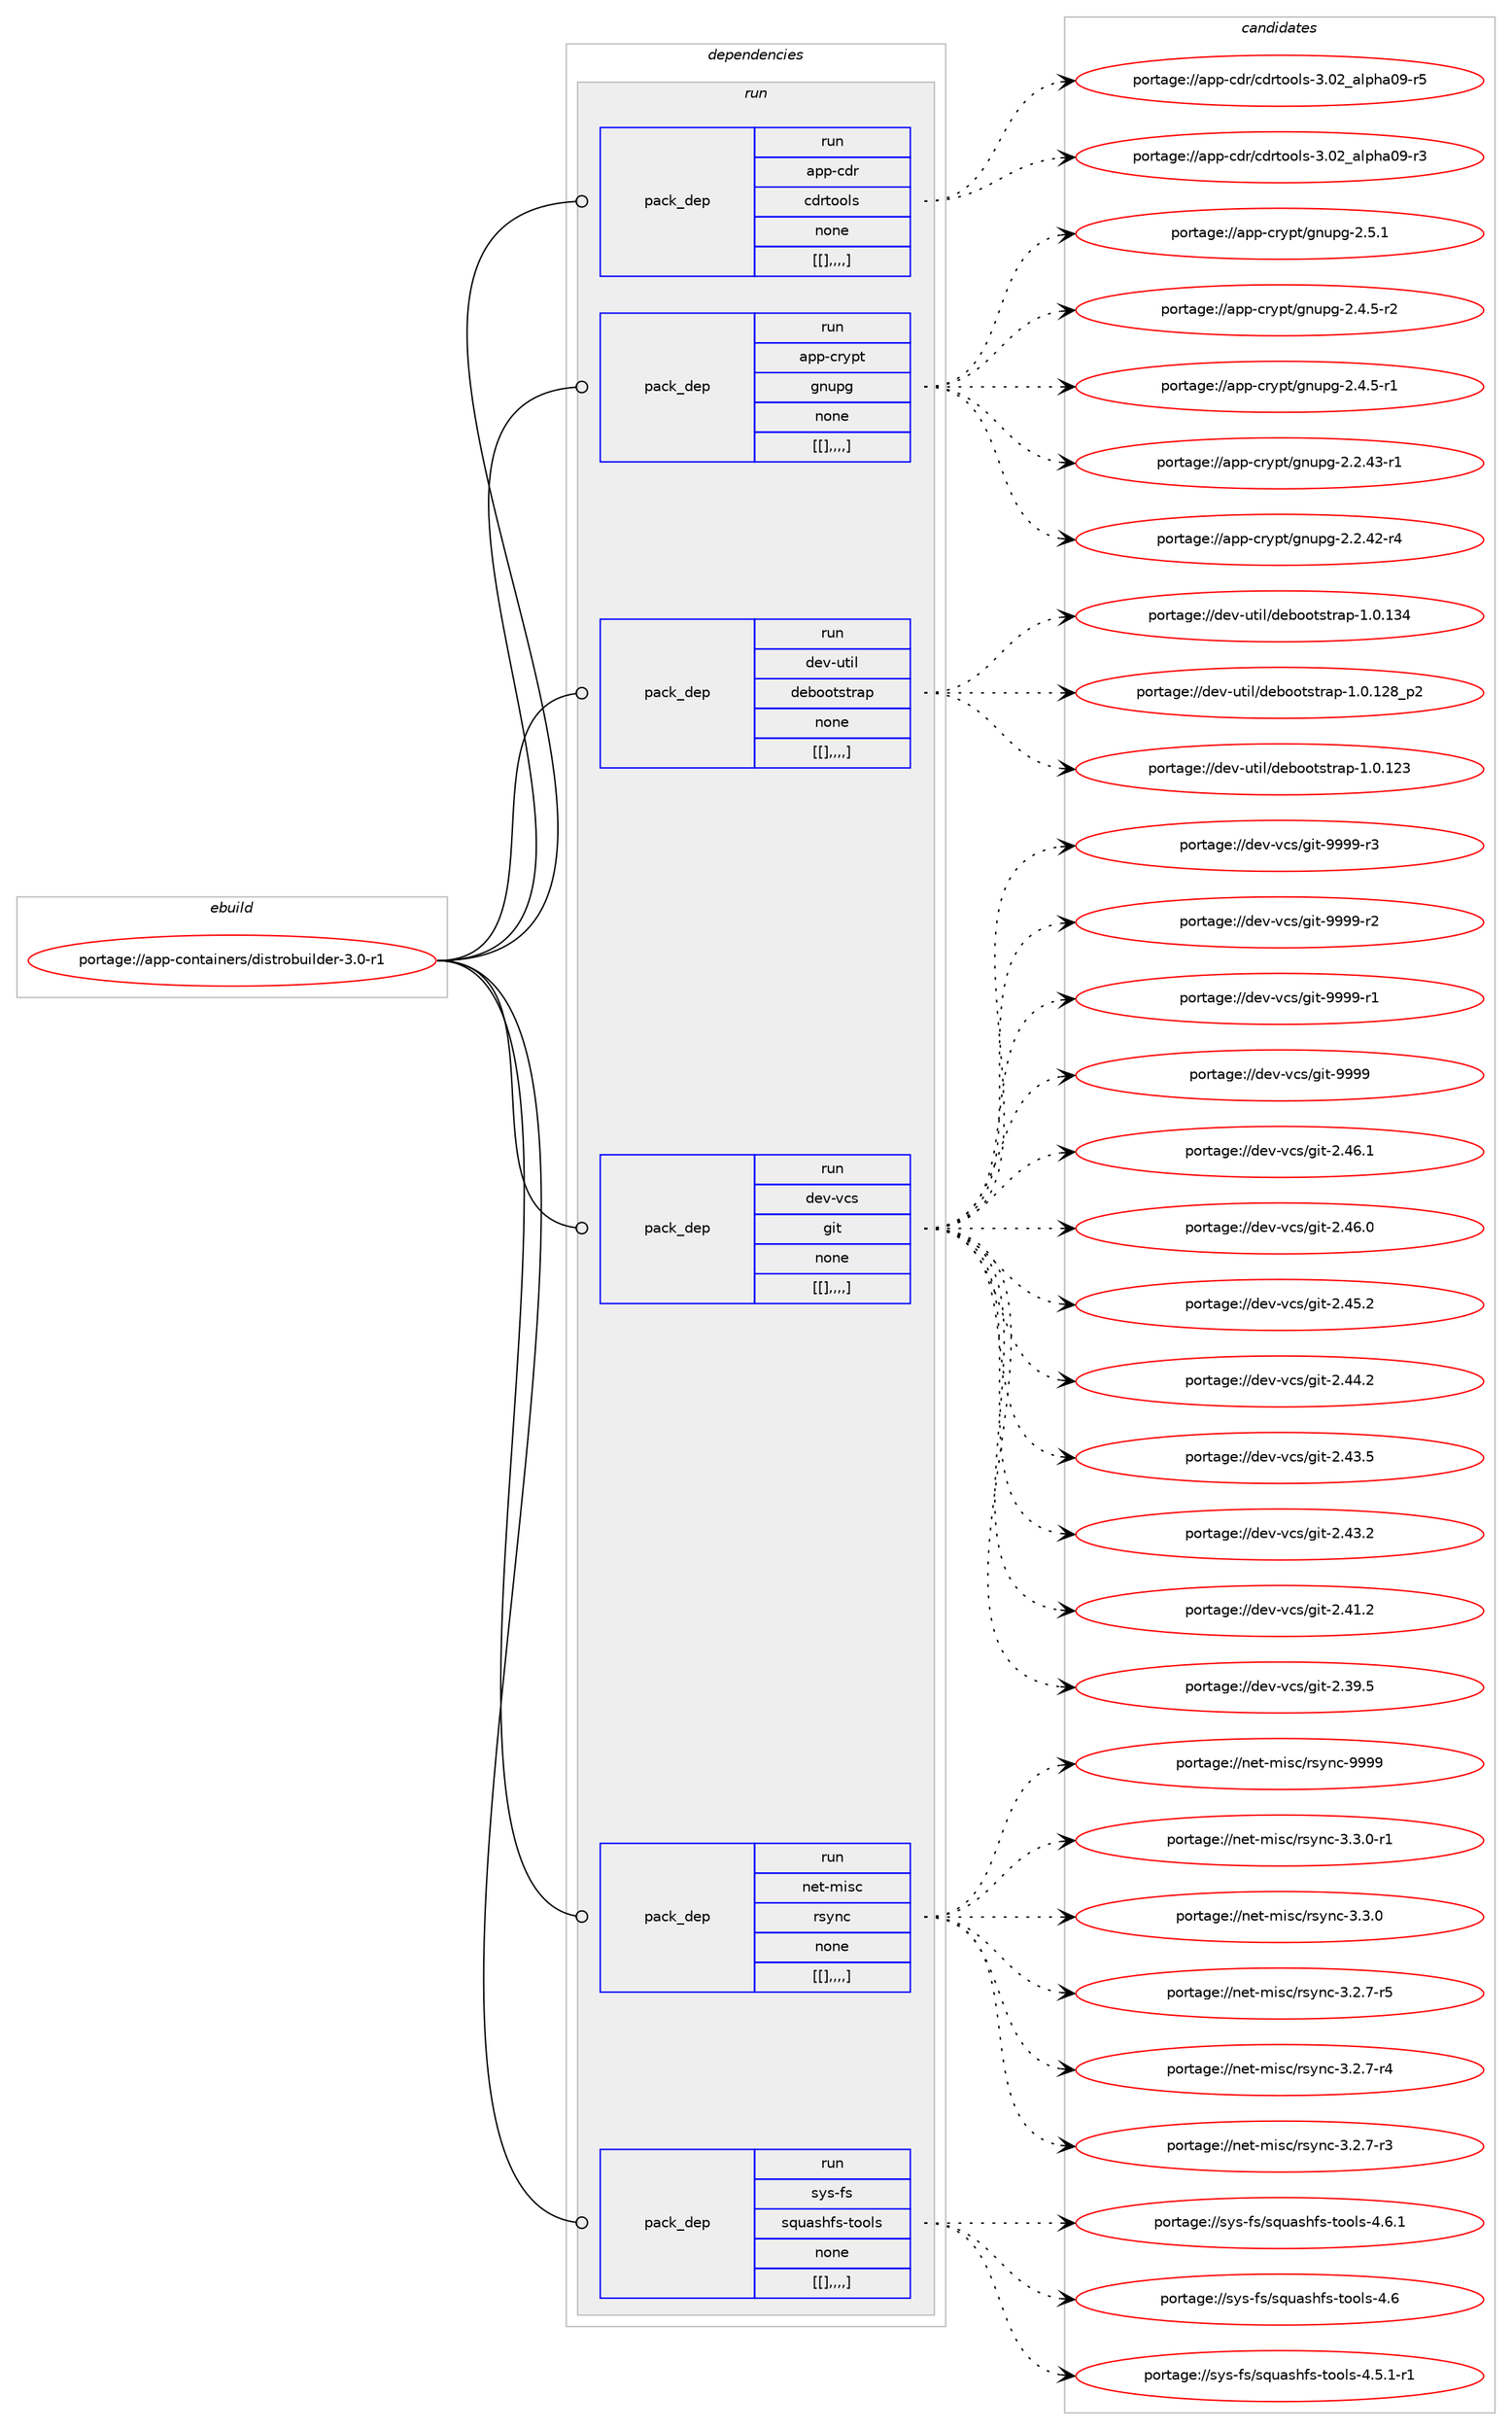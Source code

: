 digraph prolog {

# *************
# Graph options
# *************

newrank=true;
concentrate=true;
compound=true;
graph [rankdir=LR,fontname=Helvetica,fontsize=10,ranksep=1.5];#, ranksep=2.5, nodesep=0.2];
edge  [arrowhead=vee];
node  [fontname=Helvetica,fontsize=10];

# **********
# The ebuild
# **********

subgraph cluster_leftcol {
color=gray;
label=<<i>ebuild</i>>;
id [label="portage://app-containers/distrobuilder-3.0-r1", color=red, width=4, href="../app-containers/distrobuilder-3.0-r1.svg"];
}

# ****************
# The dependencies
# ****************

subgraph cluster_midcol {
color=gray;
label=<<i>dependencies</i>>;
subgraph cluster_compile {
fillcolor="#eeeeee";
style=filled;
label=<<i>compile</i>>;
}
subgraph cluster_compileandrun {
fillcolor="#eeeeee";
style=filled;
label=<<i>compile and run</i>>;
}
subgraph cluster_run {
fillcolor="#eeeeee";
style=filled;
label=<<i>run</i>>;
subgraph pack8385 {
dependency11688 [label=<<TABLE BORDER="0" CELLBORDER="1" CELLSPACING="0" CELLPADDING="4" WIDTH="220"><TR><TD ROWSPAN="6" CELLPADDING="30">pack_dep</TD></TR><TR><TD WIDTH="110">run</TD></TR><TR><TD>app-cdr</TD></TR><TR><TD>cdrtools</TD></TR><TR><TD>none</TD></TR><TR><TD>[[],,,,]</TD></TR></TABLE>>, shape=none, color=blue];
}
id:e -> dependency11688:w [weight=20,style="solid",arrowhead="odot"];
subgraph pack8386 {
dependency11689 [label=<<TABLE BORDER="0" CELLBORDER="1" CELLSPACING="0" CELLPADDING="4" WIDTH="220"><TR><TD ROWSPAN="6" CELLPADDING="30">pack_dep</TD></TR><TR><TD WIDTH="110">run</TD></TR><TR><TD>app-crypt</TD></TR><TR><TD>gnupg</TD></TR><TR><TD>none</TD></TR><TR><TD>[[],,,,]</TD></TR></TABLE>>, shape=none, color=blue];
}
id:e -> dependency11689:w [weight=20,style="solid",arrowhead="odot"];
subgraph pack8387 {
dependency11690 [label=<<TABLE BORDER="0" CELLBORDER="1" CELLSPACING="0" CELLPADDING="4" WIDTH="220"><TR><TD ROWSPAN="6" CELLPADDING="30">pack_dep</TD></TR><TR><TD WIDTH="110">run</TD></TR><TR><TD>dev-util</TD></TR><TR><TD>debootstrap</TD></TR><TR><TD>none</TD></TR><TR><TD>[[],,,,]</TD></TR></TABLE>>, shape=none, color=blue];
}
id:e -> dependency11690:w [weight=20,style="solid",arrowhead="odot"];
subgraph pack8388 {
dependency11691 [label=<<TABLE BORDER="0" CELLBORDER="1" CELLSPACING="0" CELLPADDING="4" WIDTH="220"><TR><TD ROWSPAN="6" CELLPADDING="30">pack_dep</TD></TR><TR><TD WIDTH="110">run</TD></TR><TR><TD>dev-vcs</TD></TR><TR><TD>git</TD></TR><TR><TD>none</TD></TR><TR><TD>[[],,,,]</TD></TR></TABLE>>, shape=none, color=blue];
}
id:e -> dependency11691:w [weight=20,style="solid",arrowhead="odot"];
subgraph pack8389 {
dependency11692 [label=<<TABLE BORDER="0" CELLBORDER="1" CELLSPACING="0" CELLPADDING="4" WIDTH="220"><TR><TD ROWSPAN="6" CELLPADDING="30">pack_dep</TD></TR><TR><TD WIDTH="110">run</TD></TR><TR><TD>net-misc</TD></TR><TR><TD>rsync</TD></TR><TR><TD>none</TD></TR><TR><TD>[[],,,,]</TD></TR></TABLE>>, shape=none, color=blue];
}
id:e -> dependency11692:w [weight=20,style="solid",arrowhead="odot"];
subgraph pack8390 {
dependency11693 [label=<<TABLE BORDER="0" CELLBORDER="1" CELLSPACING="0" CELLPADDING="4" WIDTH="220"><TR><TD ROWSPAN="6" CELLPADDING="30">pack_dep</TD></TR><TR><TD WIDTH="110">run</TD></TR><TR><TD>sys-fs</TD></TR><TR><TD>squashfs-tools</TD></TR><TR><TD>none</TD></TR><TR><TD>[[],,,,]</TD></TR></TABLE>>, shape=none, color=blue];
}
id:e -> dependency11693:w [weight=20,style="solid",arrowhead="odot"];
}
}

# **************
# The candidates
# **************

subgraph cluster_choices {
rank=same;
color=gray;
label=<<i>candidates</i>>;

subgraph choice8385 {
color=black;
nodesep=1;
choice9711211245991001144799100114116111111108115455146485095971081121049748574511453 [label="portage://app-cdr/cdrtools-3.02_alpha09-r5", color=red, width=4,href="../app-cdr/cdrtools-3.02_alpha09-r5.svg"];
choice9711211245991001144799100114116111111108115455146485095971081121049748574511451 [label="portage://app-cdr/cdrtools-3.02_alpha09-r3", color=red, width=4,href="../app-cdr/cdrtools-3.02_alpha09-r3.svg"];
dependency11688:e -> choice9711211245991001144799100114116111111108115455146485095971081121049748574511453:w [style=dotted,weight="100"];
dependency11688:e -> choice9711211245991001144799100114116111111108115455146485095971081121049748574511451:w [style=dotted,weight="100"];
}
subgraph choice8386 {
color=black;
nodesep=1;
choice97112112459911412111211647103110117112103455046534649 [label="portage://app-crypt/gnupg-2.5.1", color=red, width=4,href="../app-crypt/gnupg-2.5.1.svg"];
choice971121124599114121112116471031101171121034550465246534511450 [label="portage://app-crypt/gnupg-2.4.5-r2", color=red, width=4,href="../app-crypt/gnupg-2.4.5-r2.svg"];
choice971121124599114121112116471031101171121034550465246534511449 [label="portage://app-crypt/gnupg-2.4.5-r1", color=red, width=4,href="../app-crypt/gnupg-2.4.5-r1.svg"];
choice97112112459911412111211647103110117112103455046504652514511449 [label="portage://app-crypt/gnupg-2.2.43-r1", color=red, width=4,href="../app-crypt/gnupg-2.2.43-r1.svg"];
choice97112112459911412111211647103110117112103455046504652504511452 [label="portage://app-crypt/gnupg-2.2.42-r4", color=red, width=4,href="../app-crypt/gnupg-2.2.42-r4.svg"];
dependency11689:e -> choice97112112459911412111211647103110117112103455046534649:w [style=dotted,weight="100"];
dependency11689:e -> choice971121124599114121112116471031101171121034550465246534511450:w [style=dotted,weight="100"];
dependency11689:e -> choice971121124599114121112116471031101171121034550465246534511449:w [style=dotted,weight="100"];
dependency11689:e -> choice97112112459911412111211647103110117112103455046504652514511449:w [style=dotted,weight="100"];
dependency11689:e -> choice97112112459911412111211647103110117112103455046504652504511452:w [style=dotted,weight="100"];
}
subgraph choice8387 {
color=black;
nodesep=1;
choice100101118451171161051084710010198111111116115116114971124549464846495152 [label="portage://dev-util/debootstrap-1.0.134", color=red, width=4,href="../dev-util/debootstrap-1.0.134.svg"];
choice1001011184511711610510847100101981111111161151161149711245494648464950569511250 [label="portage://dev-util/debootstrap-1.0.128_p2", color=red, width=4,href="../dev-util/debootstrap-1.0.128_p2.svg"];
choice100101118451171161051084710010198111111116115116114971124549464846495051 [label="portage://dev-util/debootstrap-1.0.123", color=red, width=4,href="../dev-util/debootstrap-1.0.123.svg"];
dependency11690:e -> choice100101118451171161051084710010198111111116115116114971124549464846495152:w [style=dotted,weight="100"];
dependency11690:e -> choice1001011184511711610510847100101981111111161151161149711245494648464950569511250:w [style=dotted,weight="100"];
dependency11690:e -> choice100101118451171161051084710010198111111116115116114971124549464846495051:w [style=dotted,weight="100"];
}
subgraph choice8388 {
color=black;
nodesep=1;
choice10010111845118991154710310511645575757574511451 [label="portage://dev-vcs/git-9999-r3", color=red, width=4,href="../dev-vcs/git-9999-r3.svg"];
choice10010111845118991154710310511645575757574511450 [label="portage://dev-vcs/git-9999-r2", color=red, width=4,href="../dev-vcs/git-9999-r2.svg"];
choice10010111845118991154710310511645575757574511449 [label="portage://dev-vcs/git-9999-r1", color=red, width=4,href="../dev-vcs/git-9999-r1.svg"];
choice1001011184511899115471031051164557575757 [label="portage://dev-vcs/git-9999", color=red, width=4,href="../dev-vcs/git-9999.svg"];
choice10010111845118991154710310511645504652544649 [label="portage://dev-vcs/git-2.46.1", color=red, width=4,href="../dev-vcs/git-2.46.1.svg"];
choice10010111845118991154710310511645504652544648 [label="portage://dev-vcs/git-2.46.0", color=red, width=4,href="../dev-vcs/git-2.46.0.svg"];
choice10010111845118991154710310511645504652534650 [label="portage://dev-vcs/git-2.45.2", color=red, width=4,href="../dev-vcs/git-2.45.2.svg"];
choice10010111845118991154710310511645504652524650 [label="portage://dev-vcs/git-2.44.2", color=red, width=4,href="../dev-vcs/git-2.44.2.svg"];
choice10010111845118991154710310511645504652514653 [label="portage://dev-vcs/git-2.43.5", color=red, width=4,href="../dev-vcs/git-2.43.5.svg"];
choice10010111845118991154710310511645504652514650 [label="portage://dev-vcs/git-2.43.2", color=red, width=4,href="../dev-vcs/git-2.43.2.svg"];
choice10010111845118991154710310511645504652494650 [label="portage://dev-vcs/git-2.41.2", color=red, width=4,href="../dev-vcs/git-2.41.2.svg"];
choice10010111845118991154710310511645504651574653 [label="portage://dev-vcs/git-2.39.5", color=red, width=4,href="../dev-vcs/git-2.39.5.svg"];
dependency11691:e -> choice10010111845118991154710310511645575757574511451:w [style=dotted,weight="100"];
dependency11691:e -> choice10010111845118991154710310511645575757574511450:w [style=dotted,weight="100"];
dependency11691:e -> choice10010111845118991154710310511645575757574511449:w [style=dotted,weight="100"];
dependency11691:e -> choice1001011184511899115471031051164557575757:w [style=dotted,weight="100"];
dependency11691:e -> choice10010111845118991154710310511645504652544649:w [style=dotted,weight="100"];
dependency11691:e -> choice10010111845118991154710310511645504652544648:w [style=dotted,weight="100"];
dependency11691:e -> choice10010111845118991154710310511645504652534650:w [style=dotted,weight="100"];
dependency11691:e -> choice10010111845118991154710310511645504652524650:w [style=dotted,weight="100"];
dependency11691:e -> choice10010111845118991154710310511645504652514653:w [style=dotted,weight="100"];
dependency11691:e -> choice10010111845118991154710310511645504652514650:w [style=dotted,weight="100"];
dependency11691:e -> choice10010111845118991154710310511645504652494650:w [style=dotted,weight="100"];
dependency11691:e -> choice10010111845118991154710310511645504651574653:w [style=dotted,weight="100"];
}
subgraph choice8389 {
color=black;
nodesep=1;
choice110101116451091051159947114115121110994557575757 [label="portage://net-misc/rsync-9999", color=red, width=4,href="../net-misc/rsync-9999.svg"];
choice110101116451091051159947114115121110994551465146484511449 [label="portage://net-misc/rsync-3.3.0-r1", color=red, width=4,href="../net-misc/rsync-3.3.0-r1.svg"];
choice11010111645109105115994711411512111099455146514648 [label="portage://net-misc/rsync-3.3.0", color=red, width=4,href="../net-misc/rsync-3.3.0.svg"];
choice110101116451091051159947114115121110994551465046554511453 [label="portage://net-misc/rsync-3.2.7-r5", color=red, width=4,href="../net-misc/rsync-3.2.7-r5.svg"];
choice110101116451091051159947114115121110994551465046554511452 [label="portage://net-misc/rsync-3.2.7-r4", color=red, width=4,href="../net-misc/rsync-3.2.7-r4.svg"];
choice110101116451091051159947114115121110994551465046554511451 [label="portage://net-misc/rsync-3.2.7-r3", color=red, width=4,href="../net-misc/rsync-3.2.7-r3.svg"];
dependency11692:e -> choice110101116451091051159947114115121110994557575757:w [style=dotted,weight="100"];
dependency11692:e -> choice110101116451091051159947114115121110994551465146484511449:w [style=dotted,weight="100"];
dependency11692:e -> choice11010111645109105115994711411512111099455146514648:w [style=dotted,weight="100"];
dependency11692:e -> choice110101116451091051159947114115121110994551465046554511453:w [style=dotted,weight="100"];
dependency11692:e -> choice110101116451091051159947114115121110994551465046554511452:w [style=dotted,weight="100"];
dependency11692:e -> choice110101116451091051159947114115121110994551465046554511451:w [style=dotted,weight="100"];
}
subgraph choice8390 {
color=black;
nodesep=1;
choice11512111545102115471151131179711510410211545116111111108115455246544649 [label="portage://sys-fs/squashfs-tools-4.6.1", color=red, width=4,href="../sys-fs/squashfs-tools-4.6.1.svg"];
choice1151211154510211547115113117971151041021154511611111110811545524654 [label="portage://sys-fs/squashfs-tools-4.6", color=red, width=4,href="../sys-fs/squashfs-tools-4.6.svg"];
choice115121115451021154711511311797115104102115451161111111081154552465346494511449 [label="portage://sys-fs/squashfs-tools-4.5.1-r1", color=red, width=4,href="../sys-fs/squashfs-tools-4.5.1-r1.svg"];
dependency11693:e -> choice11512111545102115471151131179711510410211545116111111108115455246544649:w [style=dotted,weight="100"];
dependency11693:e -> choice1151211154510211547115113117971151041021154511611111110811545524654:w [style=dotted,weight="100"];
dependency11693:e -> choice115121115451021154711511311797115104102115451161111111081154552465346494511449:w [style=dotted,weight="100"];
}
}

}

